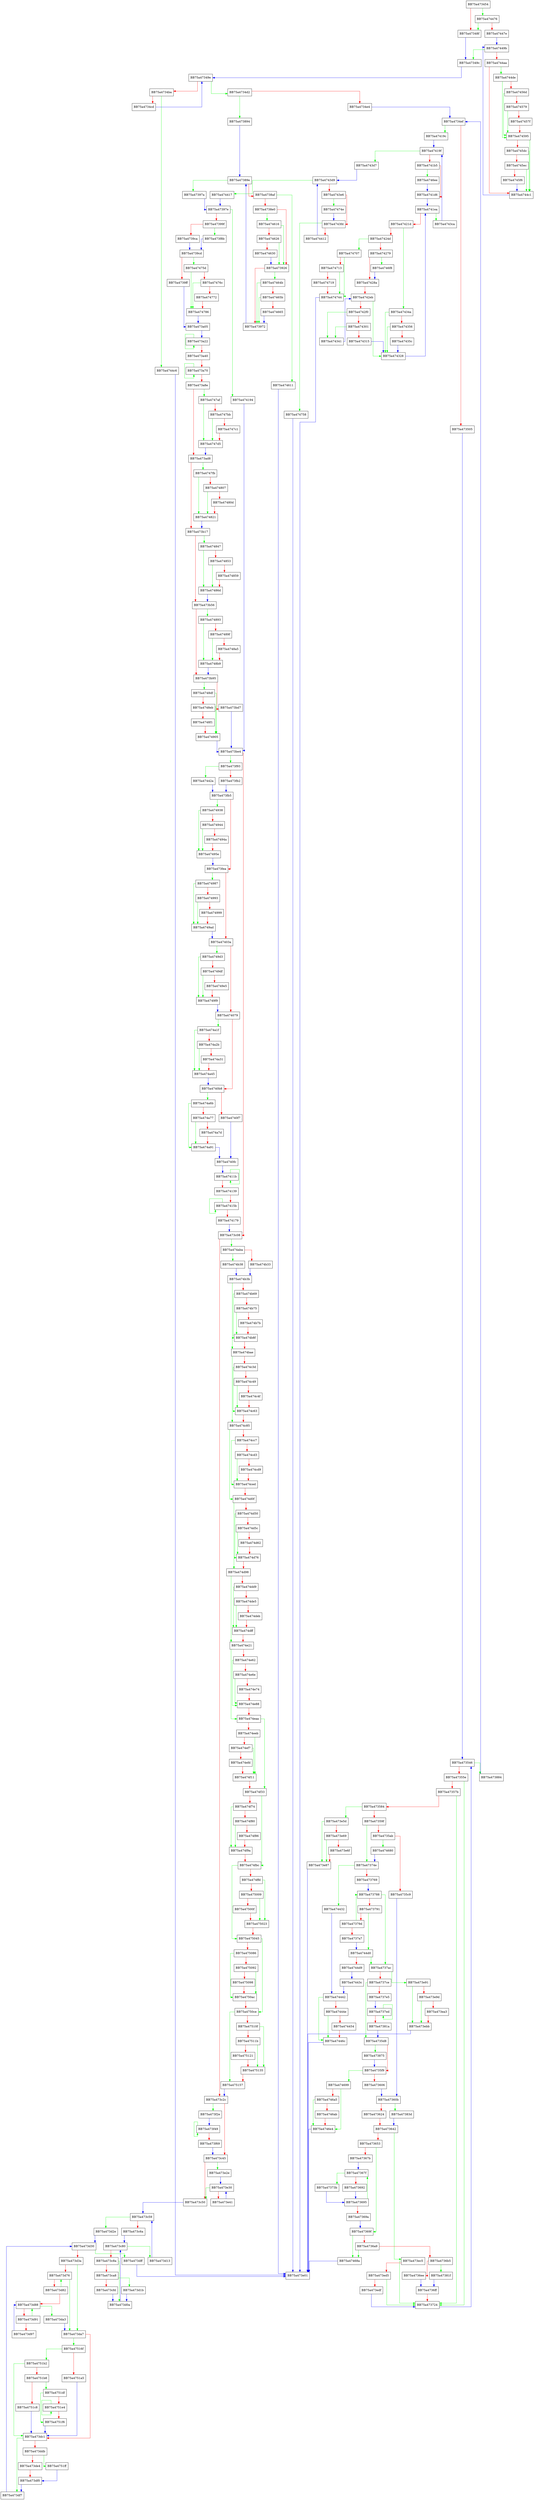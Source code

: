digraph vdll_receiver_end {
  node [shape="box"];
  graph [splines=ortho];
  BB75a473454 -> BB75a474476 [color="green"];
  BB75a473454 -> BB75a47348f [color="red"];
  BB75a47348f -> BB75a47349c [color="blue"];
  BB75a47349c -> BB75a47349e [color="blue"];
  BB75a47349e -> BB75a4734d2 [color="green"];
  BB75a47349e -> BB75a4734ba [color="red"];
  BB75a4734ba -> BB75a4744c6 [color="green"];
  BB75a4734ba -> BB75a4734cd [color="red"];
  BB75a4734cd -> BB75a47349e [color="blue"];
  BB75a4734d2 -> BB75a473894 [color="green"];
  BB75a4734d2 -> BB75a4734e4 [color="red"];
  BB75a4734e4 -> BB75a4734ef [color="blue"];
  BB75a4734ef -> BB75a47419c [color="green"];
  BB75a4734ef -> BB75a473505 [color="red"];
  BB75a473505 -> BB75a473546 [color="blue"];
  BB75a473546 -> BB75a473884 [color="green"];
  BB75a473546 -> BB75a47355e [color="red"];
  BB75a47355e -> BB75a473724 [color="green"];
  BB75a47355e -> BB75a47357b [color="red"];
  BB75a47357b -> BB75a473724 [color="green"];
  BB75a47357b -> BB75a473584 [color="red"];
  BB75a473584 -> BB75a473e5d [color="green"];
  BB75a473584 -> BB75a47359f [color="red"];
  BB75a47359f -> BB75a47374e [color="green"];
  BB75a47359f -> BB75a4735ab [color="red"];
  BB75a4735ab -> BB75a474680 [color="green"];
  BB75a4735ab -> BB75a4735c9 [color="red"];
  BB75a4735c9 -> BB75a47360b [color="blue"];
  BB75a4735d8 -> BB75a473875 [color="green"];
  BB75a4735d8 -> BB75a4735f9 [color="red"];
  BB75a4735f9 -> BB75a474699 [color="green"];
  BB75a4735f9 -> BB75a473606 [color="red"];
  BB75a473606 -> BB75a47360b [color="blue"];
  BB75a47360b -> BB75a47383d [color="green"];
  BB75a47360b -> BB75a473624 [color="red"];
  BB75a473624 -> BB75a473642 [color="red"];
  BB75a473642 -> BB75a473ec5 [color="green"];
  BB75a473642 -> BB75a473653 [color="red"];
  BB75a473653 -> BB75a47369f [color="green"];
  BB75a473653 -> BB75a47367b [color="red"];
  BB75a47367b -> BB75a47367f [color="blue"];
  BB75a47367f -> BB75a47373b [color="green"];
  BB75a47367f -> BB75a473692 [color="red"];
  BB75a473692 -> BB75a473695 [color="blue"];
  BB75a473695 -> BB75a47367f [color="green"];
  BB75a473695 -> BB75a47369a [color="red"];
  BB75a47369a -> BB75a47369f [color="blue"];
  BB75a47369f -> BB75a47468a [color="green"];
  BB75a47369f -> BB75a4736a9 [color="red"];
  BB75a4736a9 -> BB75a47468a [color="green"];
  BB75a4736a9 -> BB75a4736b5 [color="red"];
  BB75a4736b5 -> BB75a47381f [color="green"];
  BB75a4736b5 -> BB75a4736ee [color="red"];
  BB75a4736ee -> BB75a4736ff [color="blue"];
  BB75a4736ff -> BB75a473724 [color="red"];
  BB75a473724 -> BB75a473546 [color="blue"];
  BB75a47373b -> BB75a473695 [color="blue"];
  BB75a47374e -> BB75a474432 [color="green"];
  BB75a47374e -> BB75a473769 [color="red"];
  BB75a473769 -> BB75a473788 [color="blue"];
  BB75a473788 -> BB75a4737ac [color="green"];
  BB75a473788 -> BB75a473791 [color="red"];
  BB75a473791 -> BB75a4744d0 [color="green"];
  BB75a473791 -> BB75a47379d [color="red"];
  BB75a47379d -> BB75a473788 [color="green"];
  BB75a47379d -> BB75a4737a7 [color="red"];
  BB75a4737a7 -> BB75a4744d0 [color="blue"];
  BB75a4737ac -> BB75a473e91 [color="green"];
  BB75a4737ac -> BB75a4737ce [color="red"];
  BB75a4737ce -> BB75a4735d8 [color="green"];
  BB75a4737ce -> BB75a4737e5 [color="red"];
  BB75a4737e5 -> BB75a4737ed [color="blue"];
  BB75a4737ed -> BB75a4737ed [color="green"];
  BB75a4737ed -> BB75a47381a [color="red"];
  BB75a47381a -> BB75a4735d8 [color="blue"];
  BB75a47381f -> BB75a4736ff [color="blue"];
  BB75a47383d -> BB75a473642 [color="blue"];
  BB75a473875 -> BB75a4735f9 [color="blue"];
  BB75a473884 -> BB75a4734ef [color="blue"];
  BB75a473894 -> BB75a47389e [color="blue"];
  BB75a47389e -> BB75a47397a [color="green"];
  BB75a47389e -> BB75a4738af [color="red"];
  BB75a4738af -> BB75a474611 [color="green"];
  BB75a4738af -> BB75a4738e0 [color="red"];
  BB75a4738e0 -> BB75a474616 [color="green"];
  BB75a4738e0 -> BB75a473926 [color="red"];
  BB75a473926 -> BB75a47464b [color="green"];
  BB75a473926 -> BB75a473972 [color="red"];
  BB75a473972 -> BB75a47389e [color="blue"];
  BB75a47397a -> BB75a47397e [color="blue"];
  BB75a47397e -> BB75a474194 [color="green"];
  BB75a47397e -> BB75a47399f [color="red"];
  BB75a47399f -> BB75a473f8b [color="green"];
  BB75a47399f -> BB75a4739ca [color="red"];
  BB75a4739ca -> BB75a4739cd [color="blue"];
  BB75a4739cd -> BB75a47475d [color="green"];
  BB75a4739cd -> BB75a4739ff [color="red"];
  BB75a4739ff -> BB75a473a05 [color="blue"];
  BB75a473a05 -> BB75a473a22 [color="blue"];
  BB75a473a22 -> BB75a473a22 [color="green"];
  BB75a473a22 -> BB75a473a40 [color="red"];
  BB75a473a40 -> BB75a473a70 [color="red"];
  BB75a473a70 -> BB75a473a70 [color="green"];
  BB75a473a70 -> BB75a473a8e [color="red"];
  BB75a473a8e -> BB75a4747af [color="green"];
  BB75a473a8e -> BB75a473ad8 [color="red"];
  BB75a473ad8 -> BB75a4747fb [color="green"];
  BB75a473ad8 -> BB75a473b17 [color="red"];
  BB75a473b17 -> BB75a474847 [color="green"];
  BB75a473b17 -> BB75a473b56 [color="red"];
  BB75a473b56 -> BB75a474893 [color="green"];
  BB75a473b56 -> BB75a473b95 [color="red"];
  BB75a473b95 -> BB75a4748df [color="green"];
  BB75a473b95 -> BB75a473bd7 [color="red"];
  BB75a473bd7 -> BB75a473be4 [color="blue"];
  BB75a473be4 -> BB75a473f93 [color="green"];
  BB75a473be4 -> BB75a473c08 [color="red"];
  BB75a473c08 -> BB75a474aba [color="green"];
  BB75a473c08 -> BB75a473c2c [color="red"];
  BB75a473c2c -> BB75a473f2e [color="green"];
  BB75a473c2c -> BB75a473c45 [color="red"];
  BB75a473c45 -> BB75a473e2e [color="green"];
  BB75a473c45 -> BB75a473c50 [color="red"];
  BB75a473c50 -> BB75a473c59 [color="blue"];
  BB75a473c59 -> BB75a473d2e [color="green"];
  BB75a473c59 -> BB75a473c6a [color="red"];
  BB75a473c6a -> BB75a473c80 [color="blue"];
  BB75a473c80 -> BB75a473d13 [color="green"];
  BB75a473c80 -> BB75a473c8a [color="red"];
  BB75a473c8a -> BB75a473d0a [color="green"];
  BB75a473c8a -> BB75a473ca8 [color="red"];
  BB75a473ca8 -> BB75a473d1b [color="green"];
  BB75a473ca8 -> BB75a473cfd [color="red"];
  BB75a473cfd -> BB75a473d0a [color="blue"];
  BB75a473d0a -> BB75a473c80 [color="blue"];
  BB75a473d13 -> BB75a473c59 [color="blue"];
  BB75a473d1b -> BB75a473d0a [color="blue"];
  BB75a473d2e -> BB75a473d30 [color="blue"];
  BB75a473d30 -> BB75a473dff [color="green"];
  BB75a473d30 -> BB75a473d3a [color="red"];
  BB75a473d3a -> BB75a473da7 [color="green"];
  BB75a473d3a -> BB75a473d76 [color="red"];
  BB75a473d76 -> BB75a473da7 [color="green"];
  BB75a473d76 -> BB75a473d82 [color="red"];
  BB75a473d82 -> BB75a473d76 [color="green"];
  BB75a473d82 -> BB75a473d88 [color="red"];
  BB75a473d88 -> BB75a473da3 [color="green"];
  BB75a473d88 -> BB75a473d91 [color="red"];
  BB75a473d91 -> BB75a473d88 [color="green"];
  BB75a473d91 -> BB75a473d97 [color="red"];
  BB75a473d97 -> BB75a473d88 [color="blue"];
  BB75a473da3 -> BB75a473da7 [color="blue"];
  BB75a473da7 -> BB75a47516f [color="green"];
  BB75a473da7 -> BB75a473dc1 [color="red"];
  BB75a473dc1 -> BB75a473df7 [color="green"];
  BB75a473dc1 -> BB75a473ddb [color="red"];
  BB75a473ddb -> BB75a4751ff [color="green"];
  BB75a473ddb -> BB75a473de4 [color="red"];
  BB75a473de4 -> BB75a473df0 [color="red"];
  BB75a473df0 -> BB75a473df7 [color="blue"];
  BB75a473df7 -> BB75a473d30 [color="blue"];
  BB75a473dff -> BB75a473e01 [color="blue"];
  BB75a473e2e -> BB75a473e30 [color="blue"];
  BB75a473e30 -> BB75a473c50 [color="green"];
  BB75a473e30 -> BB75a473e41 [color="red"];
  BB75a473e41 -> BB75a473e30 [color="blue"];
  BB75a473e5d -> BB75a473e87 [color="green"];
  BB75a473e5d -> BB75a473e69 [color="red"];
  BB75a473e69 -> BB75a473e87 [color="green"];
  BB75a473e69 -> BB75a473e6f [color="red"];
  BB75a473e6f -> BB75a473e87 [color="red"];
  BB75a473e87 -> BB75a473e01 [color="blue"];
  BB75a473e91 -> BB75a473ebb [color="green"];
  BB75a473e91 -> BB75a473e9d [color="red"];
  BB75a473e9d -> BB75a473ebb [color="green"];
  BB75a473e9d -> BB75a473ea3 [color="red"];
  BB75a473ea3 -> BB75a473ebb [color="red"];
  BB75a473ebb -> BB75a473e01 [color="blue"];
  BB75a473ec5 -> BB75a473724 [color="green"];
  BB75a473ec5 -> BB75a473ed5 [color="red"];
  BB75a473ed5 -> BB75a473724 [color="green"];
  BB75a473ed5 -> BB75a473edf [color="red"];
  BB75a473edf -> BB75a473724 [color="blue"];
  BB75a473f2e -> BB75a473f49 [color="blue"];
  BB75a473f49 -> BB75a473f49 [color="green"];
  BB75a473f49 -> BB75a473f69 [color="red"];
  BB75a473f69 -> BB75a473c45 [color="blue"];
  BB75a473f8b -> BB75a4739cd [color="blue"];
  BB75a473f93 -> BB75a47442a [color="green"];
  BB75a473f93 -> BB75a473fb2 [color="red"];
  BB75a473fb2 -> BB75a473fb5 [color="blue"];
  BB75a473fb5 -> BB75a474938 [color="green"];
  BB75a473fb5 -> BB75a473fea [color="red"];
  BB75a473fea -> BB75a474987 [color="green"];
  BB75a473fea -> BB75a47403a [color="red"];
  BB75a47403a -> BB75a4749d3 [color="green"];
  BB75a47403a -> BB75a474079 [color="red"];
  BB75a474079 -> BB75a474a1f [color="green"];
  BB75a474079 -> BB75a4740b8 [color="red"];
  BB75a4740b8 -> BB75a474a6b [color="green"];
  BB75a4740b8 -> BB75a4740f7 [color="red"];
  BB75a4740f7 -> BB75a4740fc [color="blue"];
  BB75a4740fc -> BB75a47411b [color="blue"];
  BB75a47411b -> BB75a47411b [color="green"];
  BB75a47411b -> BB75a474139 [color="red"];
  BB75a474139 -> BB75a47415b [color="red"];
  BB75a47415b -> BB75a47415b [color="green"];
  BB75a47415b -> BB75a474179 [color="red"];
  BB75a474179 -> BB75a473c08 [color="blue"];
  BB75a474194 -> BB75a473be4 [color="blue"];
  BB75a47419c -> BB75a47419f [color="blue"];
  BB75a47419f -> BB75a4743d7 [color="green"];
  BB75a47419f -> BB75a4741b5 [color="red"];
  BB75a4741b5 -> BB75a4746ee [color="green"];
  BB75a4741b5 -> BB75a4741d6 [color="red"];
  BB75a4741d6 -> BB75a4741ea [color="blue"];
  BB75a4741ea -> BB75a4743ca [color="green"];
  BB75a4741ea -> BB75a47421d [color="red"];
  BB75a47421d -> BB75a47434a [color="green"];
  BB75a47421d -> BB75a47424d [color="red"];
  BB75a47424d -> BB75a474707 [color="green"];
  BB75a47424d -> BB75a474279 [color="red"];
  BB75a474279 -> BB75a4746f8 [color="green"];
  BB75a474279 -> BB75a47428a [color="red"];
  BB75a47428a -> BB75a4742eb [color="red"];
  BB75a4742eb -> BB75a474328 [color="green"];
  BB75a4742eb -> BB75a4742f0 [color="red"];
  BB75a4742f0 -> BB75a474341 [color="green"];
  BB75a4742f0 -> BB75a474301 [color="red"];
  BB75a474301 -> BB75a474341 [color="green"];
  BB75a474301 -> BB75a474315 [color="red"];
  BB75a474315 -> BB75a474328 [color="blue"];
  BB75a474328 -> BB75a4741ea [color="blue"];
  BB75a474341 -> BB75a4742eb [color="blue"];
  BB75a47434a -> BB75a474328 [color="green"];
  BB75a47434a -> BB75a474356 [color="red"];
  BB75a474356 -> BB75a474328 [color="green"];
  BB75a474356 -> BB75a47435c [color="red"];
  BB75a47435c -> BB75a474328 [color="blue"];
  BB75a4743ca -> BB75a47419f [color="blue"];
  BB75a4743d7 -> BB75a4743d9 [color="blue"];
  BB75a4743d9 -> BB75a474417 [color="green"];
  BB75a4743d9 -> BB75a4743e6 [color="red"];
  BB75a4743e6 -> BB75a47474e [color="green"];
  BB75a4743e6 -> BB75a4743fd [color="red"];
  BB75a4743fd -> BB75a474758 [color="green"];
  BB75a4743fd -> BB75a474412 [color="red"];
  BB75a474412 -> BB75a4743d9 [color="blue"];
  BB75a474417 -> BB75a47397e [color="blue"];
  BB75a47442a -> BB75a473fb5 [color="blue"];
  BB75a474432 -> BB75a474442 [color="blue"];
  BB75a47443c -> BB75a474442 [color="blue"];
  BB75a474442 -> BB75a47446c [color="green"];
  BB75a474442 -> BB75a47444e [color="red"];
  BB75a47444e -> BB75a47446c [color="green"];
  BB75a47444e -> BB75a474454 [color="red"];
  BB75a474454 -> BB75a47446c [color="red"];
  BB75a47446c -> BB75a473e01 [color="blue"];
  BB75a474476 -> BB75a47348f [color="green"];
  BB75a474476 -> BB75a47447e [color="red"];
  BB75a47447e -> BB75a47449b [color="blue"];
  BB75a47449b -> BB75a47349c [color="green"];
  BB75a47449b -> BB75a4744aa [color="red"];
  BB75a4744aa -> BB75a4744de [color="green"];
  BB75a4744aa -> BB75a4744c1 [color="red"];
  BB75a4744c1 -> BB75a47449b [color="blue"];
  BB75a4744c6 -> BB75a473e01 [color="blue"];
  BB75a4744d0 -> BB75a4737ac [color="green"];
  BB75a4744d0 -> BB75a4744d9 [color="red"];
  BB75a4744d9 -> BB75a47443c [color="blue"];
  BB75a4744de -> BB75a474595 [color="green"];
  BB75a4744de -> BB75a47456d [color="red"];
  BB75a47456d -> BB75a474595 [color="green"];
  BB75a47456d -> BB75a474579 [color="red"];
  BB75a474579 -> BB75a474595 [color="green"];
  BB75a474579 -> BB75a47457f [color="red"];
  BB75a47457f -> BB75a474595 [color="red"];
  BB75a474595 -> BB75a4744c1 [color="green"];
  BB75a474595 -> BB75a4745dc [color="red"];
  BB75a4745dc -> BB75a4744c1 [color="green"];
  BB75a4745dc -> BB75a4745ec [color="red"];
  BB75a4745ec -> BB75a4744c1 [color="green"];
  BB75a4745ec -> BB75a4745f6 [color="red"];
  BB75a4745f6 -> BB75a4744c1 [color="blue"];
  BB75a474611 -> BB75a473e01 [color="blue"];
  BB75a474616 -> BB75a473926 [color="green"];
  BB75a474616 -> BB75a474626 [color="red"];
  BB75a474626 -> BB75a473926 [color="green"];
  BB75a474626 -> BB75a474630 [color="red"];
  BB75a474630 -> BB75a473926 [color="blue"];
  BB75a47464b -> BB75a473972 [color="green"];
  BB75a47464b -> BB75a47465b [color="red"];
  BB75a47465b -> BB75a473972 [color="green"];
  BB75a47465b -> BB75a474665 [color="red"];
  BB75a474665 -> BB75a473972 [color="blue"];
  BB75a474680 -> BB75a47374e [color="blue"];
  BB75a47468a -> BB75a473e01 [color="blue"];
  BB75a474699 -> BB75a4746e4 [color="green"];
  BB75a474699 -> BB75a4746a5 [color="red"];
  BB75a4746a5 -> BB75a4746e4 [color="green"];
  BB75a4746a5 -> BB75a4746ab [color="red"];
  BB75a4746ab -> BB75a4746e4 [color="red"];
  BB75a4746e4 -> BB75a473e01 [color="blue"];
  BB75a4746ee -> BB75a4741d6 [color="blue"];
  BB75a4746f8 -> BB75a47428a [color="blue"];
  BB75a474707 -> BB75a474744 [color="green"];
  BB75a474707 -> BB75a474713 [color="red"];
  BB75a474713 -> BB75a474744 [color="green"];
  BB75a474713 -> BB75a474719 [color="red"];
  BB75a474719 -> BB75a474744 [color="red"];
  BB75a474744 -> BB75a473e01 [color="blue"];
  BB75a47474e -> BB75a4743fd [color="blue"];
  BB75a474758 -> BB75a473e01 [color="blue"];
  BB75a47475d -> BB75a474786 [color="green"];
  BB75a47475d -> BB75a47476c [color="red"];
  BB75a47476c -> BB75a474786 [color="green"];
  BB75a47476c -> BB75a474772 [color="red"];
  BB75a474772 -> BB75a474786 [color="red"];
  BB75a474786 -> BB75a473a05 [color="blue"];
  BB75a4747af -> BB75a4747d5 [color="green"];
  BB75a4747af -> BB75a4747bb [color="red"];
  BB75a4747bb -> BB75a4747d5 [color="green"];
  BB75a4747bb -> BB75a4747c1 [color="red"];
  BB75a4747c1 -> BB75a4747d5 [color="red"];
  BB75a4747d5 -> BB75a473ad8 [color="blue"];
  BB75a4747fb -> BB75a474821 [color="green"];
  BB75a4747fb -> BB75a474807 [color="red"];
  BB75a474807 -> BB75a474821 [color="green"];
  BB75a474807 -> BB75a47480d [color="red"];
  BB75a47480d -> BB75a474821 [color="red"];
  BB75a474821 -> BB75a473b17 [color="blue"];
  BB75a474847 -> BB75a47486d [color="green"];
  BB75a474847 -> BB75a474853 [color="red"];
  BB75a474853 -> BB75a47486d [color="green"];
  BB75a474853 -> BB75a474859 [color="red"];
  BB75a474859 -> BB75a47486d [color="red"];
  BB75a47486d -> BB75a473b56 [color="blue"];
  BB75a474893 -> BB75a4748b9 [color="green"];
  BB75a474893 -> BB75a47489f [color="red"];
  BB75a47489f -> BB75a4748b9 [color="green"];
  BB75a47489f -> BB75a4748a5 [color="red"];
  BB75a4748a5 -> BB75a4748b9 [color="red"];
  BB75a4748b9 -> BB75a473b95 [color="blue"];
  BB75a4748df -> BB75a474905 [color="green"];
  BB75a4748df -> BB75a4748eb [color="red"];
  BB75a4748eb -> BB75a474905 [color="green"];
  BB75a4748eb -> BB75a4748f1 [color="red"];
  BB75a4748f1 -> BB75a474905 [color="red"];
  BB75a474905 -> BB75a473be4 [color="blue"];
  BB75a474938 -> BB75a47495e [color="green"];
  BB75a474938 -> BB75a474944 [color="red"];
  BB75a474944 -> BB75a47495e [color="green"];
  BB75a474944 -> BB75a47494a [color="red"];
  BB75a47494a -> BB75a47495e [color="red"];
  BB75a47495e -> BB75a473fea [color="blue"];
  BB75a474987 -> BB75a4749ad [color="green"];
  BB75a474987 -> BB75a474993 [color="red"];
  BB75a474993 -> BB75a4749ad [color="green"];
  BB75a474993 -> BB75a474999 [color="red"];
  BB75a474999 -> BB75a4749ad [color="red"];
  BB75a4749ad -> BB75a47403a [color="blue"];
  BB75a4749d3 -> BB75a4749f9 [color="green"];
  BB75a4749d3 -> BB75a4749df [color="red"];
  BB75a4749df -> BB75a4749f9 [color="green"];
  BB75a4749df -> BB75a4749e5 [color="red"];
  BB75a4749e5 -> BB75a4749f9 [color="red"];
  BB75a4749f9 -> BB75a474079 [color="blue"];
  BB75a474a1f -> BB75a474a45 [color="green"];
  BB75a474a1f -> BB75a474a2b [color="red"];
  BB75a474a2b -> BB75a474a45 [color="green"];
  BB75a474a2b -> BB75a474a31 [color="red"];
  BB75a474a31 -> BB75a474a45 [color="red"];
  BB75a474a45 -> BB75a4740b8 [color="blue"];
  BB75a474a6b -> BB75a474a91 [color="green"];
  BB75a474a6b -> BB75a474a77 [color="red"];
  BB75a474a77 -> BB75a474a91 [color="green"];
  BB75a474a77 -> BB75a474a7d [color="red"];
  BB75a474a7d -> BB75a474a91 [color="red"];
  BB75a474a91 -> BB75a4740fc [color="blue"];
  BB75a474aba -> BB75a474b38 [color="green"];
  BB75a474aba -> BB75a474b33 [color="red"];
  BB75a474b33 -> BB75a474b3b [color="blue"];
  BB75a474b38 -> BB75a474b3b [color="blue"];
  BB75a474b3b -> BB75a474bae [color="green"];
  BB75a474b3b -> BB75a474b69 [color="red"];
  BB75a474b69 -> BB75a474b8f [color="green"];
  BB75a474b69 -> BB75a474b75 [color="red"];
  BB75a474b75 -> BB75a474b8f [color="green"];
  BB75a474b75 -> BB75a474b7b [color="red"];
  BB75a474b7b -> BB75a474b8f [color="red"];
  BB75a474b8f -> BB75a474bae [color="red"];
  BB75a474bae -> BB75a474c85 [color="green"];
  BB75a474bae -> BB75a474c3d [color="red"];
  BB75a474c3d -> BB75a474c63 [color="green"];
  BB75a474c3d -> BB75a474c49 [color="red"];
  BB75a474c49 -> BB75a474c63 [color="green"];
  BB75a474c49 -> BB75a474c4f [color="red"];
  BB75a474c4f -> BB75a474c63 [color="red"];
  BB75a474c63 -> BB75a474c85 [color="red"];
  BB75a474c85 -> BB75a474d0f [color="green"];
  BB75a474c85 -> BB75a474cc7 [color="red"];
  BB75a474cc7 -> BB75a474ced [color="green"];
  BB75a474cc7 -> BB75a474cd3 [color="red"];
  BB75a474cd3 -> BB75a474ced [color="green"];
  BB75a474cd3 -> BB75a474cd9 [color="red"];
  BB75a474cd9 -> BB75a474ced [color="red"];
  BB75a474ced -> BB75a474d0f [color="red"];
  BB75a474d0f -> BB75a474d98 [color="green"];
  BB75a474d0f -> BB75a474d50 [color="red"];
  BB75a474d50 -> BB75a474d76 [color="green"];
  BB75a474d50 -> BB75a474d5c [color="red"];
  BB75a474d5c -> BB75a474d76 [color="green"];
  BB75a474d5c -> BB75a474d62 [color="red"];
  BB75a474d62 -> BB75a474d76 [color="red"];
  BB75a474d76 -> BB75a474d98 [color="red"];
  BB75a474d98 -> BB75a474e21 [color="green"];
  BB75a474d98 -> BB75a474dd9 [color="red"];
  BB75a474dd9 -> BB75a474dff [color="green"];
  BB75a474dd9 -> BB75a474de5 [color="red"];
  BB75a474de5 -> BB75a474dff [color="green"];
  BB75a474de5 -> BB75a474deb [color="red"];
  BB75a474deb -> BB75a474dff [color="red"];
  BB75a474dff -> BB75a474e21 [color="red"];
  BB75a474e21 -> BB75a474eaa [color="green"];
  BB75a474e21 -> BB75a474e62 [color="red"];
  BB75a474e62 -> BB75a474e88 [color="green"];
  BB75a474e62 -> BB75a474e6e [color="red"];
  BB75a474e6e -> BB75a474e88 [color="green"];
  BB75a474e6e -> BB75a474e74 [color="red"];
  BB75a474e74 -> BB75a474e88 [color="red"];
  BB75a474e88 -> BB75a474eaa [color="red"];
  BB75a474eaa -> BB75a474f33 [color="green"];
  BB75a474eaa -> BB75a474eeb [color="red"];
  BB75a474eeb -> BB75a474f11 [color="green"];
  BB75a474eeb -> BB75a474ef7 [color="red"];
  BB75a474ef7 -> BB75a474f11 [color="green"];
  BB75a474ef7 -> BB75a474efd [color="red"];
  BB75a474efd -> BB75a474f11 [color="red"];
  BB75a474f11 -> BB75a474f33 [color="red"];
  BB75a474f33 -> BB75a474fbc [color="green"];
  BB75a474f33 -> BB75a474f74 [color="red"];
  BB75a474f74 -> BB75a474f9a [color="green"];
  BB75a474f74 -> BB75a474f80 [color="red"];
  BB75a474f80 -> BB75a474f9a [color="green"];
  BB75a474f80 -> BB75a474f86 [color="red"];
  BB75a474f86 -> BB75a474f9a [color="red"];
  BB75a474f9a -> BB75a474fbc [color="red"];
  BB75a474fbc -> BB75a475045 [color="green"];
  BB75a474fbc -> BB75a474ffd [color="red"];
  BB75a474ffd -> BB75a475023 [color="green"];
  BB75a474ffd -> BB75a475009 [color="red"];
  BB75a475009 -> BB75a475023 [color="green"];
  BB75a475009 -> BB75a47500f [color="red"];
  BB75a47500f -> BB75a475023 [color="red"];
  BB75a475023 -> BB75a475045 [color="red"];
  BB75a475045 -> BB75a4750ce [color="green"];
  BB75a475045 -> BB75a475086 [color="red"];
  BB75a475086 -> BB75a4750ac [color="green"];
  BB75a475086 -> BB75a475092 [color="red"];
  BB75a475092 -> BB75a4750ac [color="green"];
  BB75a475092 -> BB75a475098 [color="red"];
  BB75a475098 -> BB75a4750ac [color="red"];
  BB75a4750ac -> BB75a4750ce [color="red"];
  BB75a4750ce -> BB75a475157 [color="green"];
  BB75a4750ce -> BB75a47510f [color="red"];
  BB75a47510f -> BB75a475135 [color="green"];
  BB75a47510f -> BB75a47511b [color="red"];
  BB75a47511b -> BB75a475135 [color="green"];
  BB75a47511b -> BB75a475121 [color="red"];
  BB75a475121 -> BB75a475135 [color="red"];
  BB75a475135 -> BB75a475157 [color="red"];
  BB75a475157 -> BB75a473c2c [color="blue"];
  BB75a47516f -> BB75a4751b2 [color="green"];
  BB75a47516f -> BB75a4751a5 [color="red"];
  BB75a4751a5 -> BB75a473dc1 [color="blue"];
  BB75a4751b2 -> BB75a473dc1 [color="green"];
  BB75a4751b2 -> BB75a4751b8 [color="red"];
  BB75a4751b8 -> BB75a4751df [color="green"];
  BB75a4751b8 -> BB75a4751c8 [color="red"];
  BB75a4751c8 -> BB75a473dc1 [color="blue"];
  BB75a4751df -> BB75a4751f6 [color="green"];
  BB75a4751df -> BB75a4751e4 [color="red"];
  BB75a4751e4 -> BB75a4751e4 [color="green"];
  BB75a4751e4 -> BB75a4751f6 [color="red"];
  BB75a4751f6 -> BB75a473dc1 [color="blue"];
  BB75a4751ff -> BB75a473df0 [color="blue"];
}